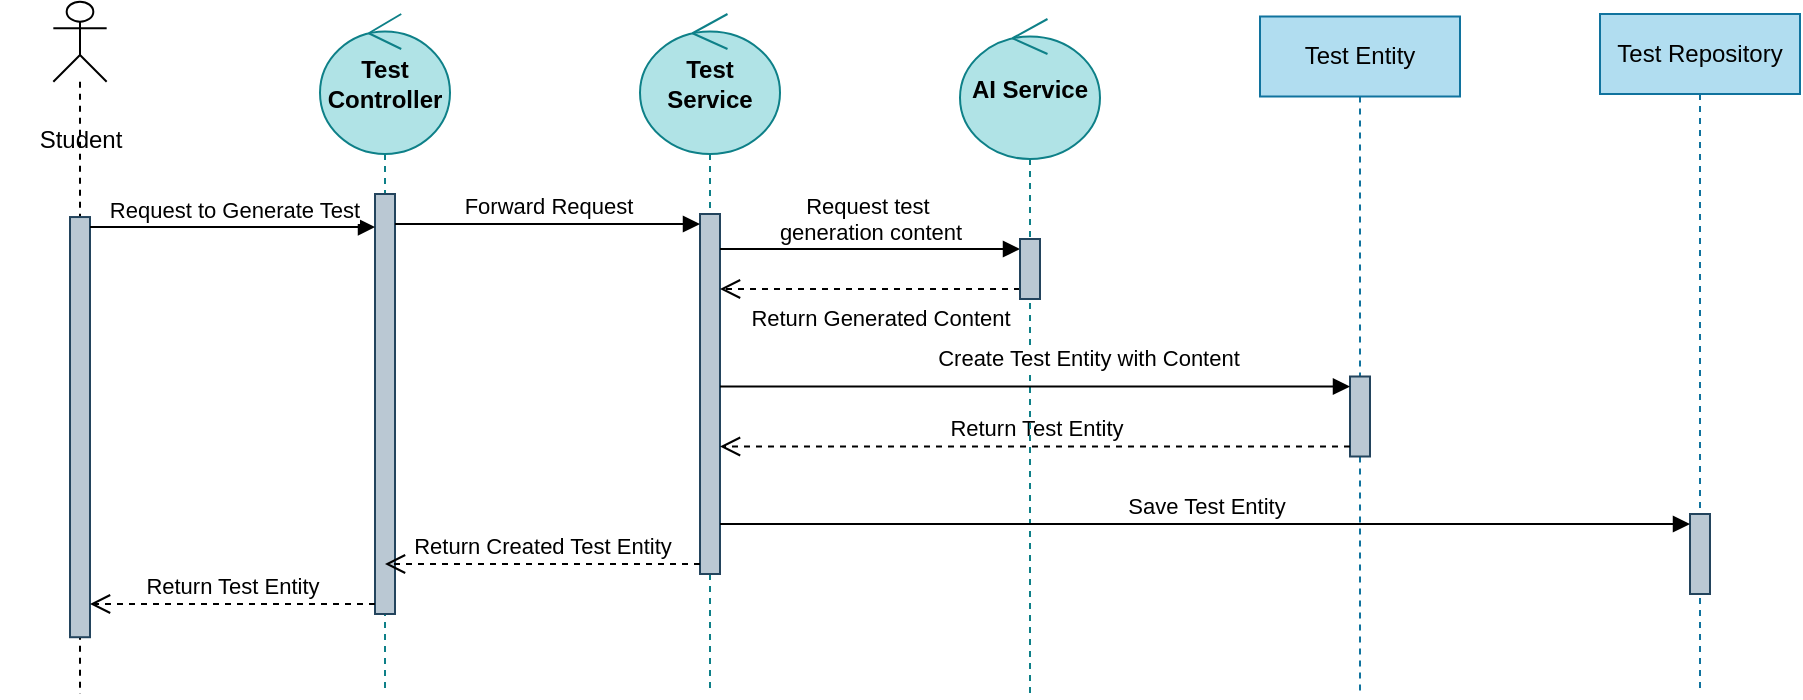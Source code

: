<mxfile version="24.7.17">
  <diagram name="Page-1" id="2YBvvXClWsGukQMizWep">
    <mxGraphModel dx="794" dy="446" grid="1" gridSize="10" guides="1" tooltips="1" connect="1" arrows="1" fold="1" page="1" pageScale="1" pageWidth="850" pageHeight="1100" math="0" shadow="0">
      <root>
        <mxCell id="0" />
        <mxCell id="1" parent="0" />
        <mxCell id="GErdKHh-ykBHz63R_YA1-1" value="" style="group" parent="1" vertex="1" connectable="0">
          <mxGeometry x="70" y="45" width="80" height="335" as="geometry" />
        </mxCell>
        <mxCell id="GErdKHh-ykBHz63R_YA1-2" value="" style="shape=umlLifeline;perimeter=lifelinePerimeter;whiteSpace=wrap;html=1;container=1;dropTarget=0;collapsible=0;recursiveResize=0;outlineConnect=0;portConstraint=eastwest;newEdgeStyle={&quot;curved&quot;:0,&quot;rounded&quot;:0};participant=umlActor;" parent="GErdKHh-ykBHz63R_YA1-1" vertex="1">
          <mxGeometry x="26.667" y="-11.167" width="26.667" height="346.167" as="geometry" />
        </mxCell>
        <mxCell id="GErdKHh-ykBHz63R_YA1-3" value="Student" style="text;html=1;align=center;verticalAlign=middle;resizable=0;points=[];autosize=1;strokeColor=none;fillColor=none;" parent="GErdKHh-ykBHz63R_YA1-1" vertex="1">
          <mxGeometry x="10" y="43.222" width="60" height="30" as="geometry" />
        </mxCell>
        <mxCell id="GErdKHh-ykBHz63R_YA1-4" value="" style="html=1;points=[[0,0,0,0,5],[0,1,0,0,-5],[1,0,0,0,5],[1,1,0,0,-5]];perimeter=orthogonalPerimeter;outlineConnect=0;targetShapes=umlLifeline;portConstraint=eastwest;newEdgeStyle={&quot;curved&quot;:0,&quot;rounded&quot;:0};fillColor=#bac8d3;strokeColor=#23445d;" parent="GErdKHh-ykBHz63R_YA1-1" vertex="1">
          <mxGeometry x="35" y="96.525" width="10" height="210.085" as="geometry" />
        </mxCell>
        <mxCell id="GErdKHh-ykBHz63R_YA1-7" value="&lt;b&gt;Test Controller&lt;/b&gt;" style="shape=umlLifeline;perimeter=lifelinePerimeter;whiteSpace=wrap;html=1;container=1;dropTarget=0;collapsible=0;recursiveResize=0;outlineConnect=0;portConstraint=eastwest;newEdgeStyle={&quot;curved&quot;:0,&quot;rounded&quot;:0};participant=umlControl;size=70;fillColor=#b0e3e6;strokeColor=#0e8088;" parent="1" vertex="1">
          <mxGeometry x="230" y="40" width="65" height="340" as="geometry" />
        </mxCell>
        <mxCell id="GErdKHh-ykBHz63R_YA1-8" value="" style="html=1;points=[[0,0,0,0,5],[0,1,0,0,-5],[1,0,0,0,5],[1,1,0,0,-5]];perimeter=orthogonalPerimeter;outlineConnect=0;targetShapes=umlLifeline;portConstraint=eastwest;newEdgeStyle={&quot;curved&quot;:0,&quot;rounded&quot;:0};fillColor=#bac8d3;strokeColor=#23445d;" parent="GErdKHh-ykBHz63R_YA1-7" vertex="1">
          <mxGeometry x="27.5" y="90" width="10" height="210" as="geometry" />
        </mxCell>
        <mxCell id="GErdKHh-ykBHz63R_YA1-9" value="&lt;b&gt;Test Service&lt;/b&gt;" style="shape=umlLifeline;perimeter=lifelinePerimeter;whiteSpace=wrap;html=1;container=1;dropTarget=0;collapsible=0;recursiveResize=0;outlineConnect=0;portConstraint=eastwest;newEdgeStyle={&quot;curved&quot;:0,&quot;rounded&quot;:0};participant=umlControl;size=70;fillColor=#b0e3e6;strokeColor=#0e8088;" parent="1" vertex="1">
          <mxGeometry x="390" y="40" width="70" height="340" as="geometry" />
        </mxCell>
        <mxCell id="GErdKHh-ykBHz63R_YA1-10" value="" style="html=1;points=[[0,0,0,0,5],[0,1,0,0,-5],[1,0,0,0,5],[1,1,0,0,-5]];perimeter=orthogonalPerimeter;outlineConnect=0;targetShapes=umlLifeline;portConstraint=eastwest;newEdgeStyle={&quot;curved&quot;:0,&quot;rounded&quot;:0};fillColor=#bac8d3;strokeColor=#23445d;" parent="GErdKHh-ykBHz63R_YA1-9" vertex="1">
          <mxGeometry x="30" y="100" width="10" height="180" as="geometry" />
        </mxCell>
        <mxCell id="GErdKHh-ykBHz63R_YA1-11" value="Test Entity" style="shape=umlLifeline;perimeter=lifelinePerimeter;whiteSpace=wrap;html=1;container=1;dropTarget=0;collapsible=0;recursiveResize=0;outlineConnect=0;portConstraint=eastwest;newEdgeStyle={&quot;curved&quot;:0,&quot;rounded&quot;:0};fillColor=#b1ddf0;strokeColor=#10739e;" parent="1" vertex="1">
          <mxGeometry x="700" y="41.25" width="100" height="340" as="geometry" />
        </mxCell>
        <mxCell id="GErdKHh-ykBHz63R_YA1-12" value="" style="html=1;points=[[0,0,0,0,5],[0,1,0,0,-5],[1,0,0,0,5],[1,1,0,0,-5]];perimeter=orthogonalPerimeter;outlineConnect=0;targetShapes=umlLifeline;portConstraint=eastwest;newEdgeStyle={&quot;curved&quot;:0,&quot;rounded&quot;:0};fillColor=#bac8d3;strokeColor=#23445d;" parent="GErdKHh-ykBHz63R_YA1-11" vertex="1">
          <mxGeometry x="45" y="180" width="10" height="40" as="geometry" />
        </mxCell>
        <mxCell id="GErdKHh-ykBHz63R_YA1-13" value="Request to Generate Test" style="html=1;verticalAlign=bottom;endArrow=block;curved=0;rounded=0;exitX=1;exitY=0;exitDx=0;exitDy=5;exitPerimeter=0;" parent="1" source="GErdKHh-ykBHz63R_YA1-4" target="GErdKHh-ykBHz63R_YA1-8" edge="1">
          <mxGeometry width="80" relative="1" as="geometry">
            <mxPoint x="115" y="153.5" as="sourcePoint" />
            <mxPoint x="262" y="153.5" as="targetPoint" />
          </mxGeometry>
        </mxCell>
        <mxCell id="GErdKHh-ykBHz63R_YA1-15" value="Request test&amp;nbsp;&lt;div&gt;generation content&lt;/div&gt;" style="html=1;verticalAlign=bottom;endArrow=block;curved=0;rounded=0;entryX=0;entryY=0;entryDx=0;entryDy=5;entryPerimeter=0;" parent="1" source="GErdKHh-ykBHz63R_YA1-10" target="GErdKHh-ykBHz63R_YA1-22" edge="1">
          <mxGeometry width="80" relative="1" as="geometry">
            <mxPoint x="470" y="140" as="sourcePoint" />
            <mxPoint x="420" y="194" as="targetPoint" />
          </mxGeometry>
        </mxCell>
        <mxCell id="GErdKHh-ykBHz63R_YA1-17" value="Return Test Entity" style="html=1;verticalAlign=bottom;endArrow=open;dashed=1;endSize=8;curved=0;rounded=0;exitX=0;exitY=1;exitDx=0;exitDy=-5;exitPerimeter=0;" parent="1" source="GErdKHh-ykBHz63R_YA1-12" target="GErdKHh-ykBHz63R_YA1-10" edge="1">
          <mxGeometry relative="1" as="geometry">
            <mxPoint x="719.5" y="226" as="sourcePoint" />
            <mxPoint x="569.5" y="226" as="targetPoint" />
          </mxGeometry>
        </mxCell>
        <mxCell id="GErdKHh-ykBHz63R_YA1-18" value="Return Generated Content" style="html=1;verticalAlign=bottom;endArrow=open;dashed=1;endSize=8;curved=0;rounded=0;exitX=0;exitY=1;exitDx=0;exitDy=-5;exitPerimeter=0;" parent="1" source="GErdKHh-ykBHz63R_YA1-22" target="GErdKHh-ykBHz63R_YA1-10" edge="1">
          <mxGeometry x="-0.067" y="23" relative="1" as="geometry">
            <mxPoint x="660.5" y="360" as="sourcePoint" />
            <mxPoint x="510" y="360" as="targetPoint" />
            <mxPoint as="offset" />
          </mxGeometry>
        </mxCell>
        <mxCell id="GErdKHh-ykBHz63R_YA1-19" value="Return Created Test Entity" style="html=1;verticalAlign=bottom;endArrow=open;dashed=1;endSize=8;curved=0;rounded=0;exitX=0;exitY=1;exitDx=0;exitDy=-5;exitPerimeter=0;" parent="1" source="GErdKHh-ykBHz63R_YA1-10" target="GErdKHh-ykBHz63R_YA1-7" edge="1">
          <mxGeometry relative="1" as="geometry">
            <mxPoint x="440" y="260" as="sourcePoint" />
            <mxPoint x="280" y="260" as="targetPoint" />
          </mxGeometry>
        </mxCell>
        <mxCell id="GErdKHh-ykBHz63R_YA1-20" value="Return Test Entity" style="html=1;verticalAlign=bottom;endArrow=open;dashed=1;endSize=8;curved=0;rounded=0;exitX=0;exitY=1;exitDx=0;exitDy=-5;exitPerimeter=0;" parent="1" source="GErdKHh-ykBHz63R_YA1-8" target="GErdKHh-ykBHz63R_YA1-4" edge="1">
          <mxGeometry relative="1" as="geometry">
            <mxPoint x="330" y="400" as="sourcePoint" />
            <mxPoint x="180" y="400" as="targetPoint" />
          </mxGeometry>
        </mxCell>
        <mxCell id="GErdKHh-ykBHz63R_YA1-21" value="&lt;b&gt;AI Service&lt;/b&gt;" style="shape=umlLifeline;perimeter=lifelinePerimeter;whiteSpace=wrap;html=1;container=1;dropTarget=0;collapsible=0;recursiveResize=0;outlineConnect=0;portConstraint=eastwest;newEdgeStyle={&quot;curved&quot;:0,&quot;rounded&quot;:0};participant=umlControl;size=70;fillColor=#b0e3e6;strokeColor=#0e8088;" parent="1" vertex="1">
          <mxGeometry x="550" y="42.5" width="70" height="337.5" as="geometry" />
        </mxCell>
        <mxCell id="GErdKHh-ykBHz63R_YA1-22" value="" style="html=1;points=[[0,0,0,0,5],[0,1,0,0,-5],[1,0,0,0,5],[1,1,0,0,-5]];perimeter=orthogonalPerimeter;outlineConnect=0;targetShapes=umlLifeline;portConstraint=eastwest;newEdgeStyle={&quot;curved&quot;:0,&quot;rounded&quot;:0};fillColor=#bac8d3;strokeColor=#23445d;" parent="GErdKHh-ykBHz63R_YA1-21" vertex="1">
          <mxGeometry x="30" y="110" width="10" height="30" as="geometry" />
        </mxCell>
        <mxCell id="GErdKHh-ykBHz63R_YA1-23" value="Forward Request" style="html=1;verticalAlign=bottom;endArrow=block;curved=0;rounded=0;entryX=0;entryY=0;entryDx=0;entryDy=5;entryPerimeter=0;" parent="1" source="GErdKHh-ykBHz63R_YA1-8" target="GErdKHh-ykBHz63R_YA1-10" edge="1">
          <mxGeometry width="80" relative="1" as="geometry">
            <mxPoint x="290" y="200" as="sourcePoint" />
            <mxPoint x="370" y="200" as="targetPoint" />
          </mxGeometry>
        </mxCell>
        <mxCell id="GErdKHh-ykBHz63R_YA1-16" value="Create Test Entity with Content" style="html=1;verticalAlign=bottom;endArrow=block;curved=0;rounded=0;entryX=0;entryY=0;entryDx=0;entryDy=5;entryPerimeter=0;" parent="1" source="GErdKHh-ykBHz63R_YA1-10" target="GErdKHh-ykBHz63R_YA1-12" edge="1">
          <mxGeometry x="0.169" y="5" width="80" relative="1" as="geometry">
            <mxPoint x="470" y="210" as="sourcePoint" />
            <mxPoint x="690" y="160" as="targetPoint" />
            <Array as="points" />
            <mxPoint as="offset" />
          </mxGeometry>
        </mxCell>
        <mxCell id="GErdKHh-ykBHz63R_YA1-24" value="Test Repository" style="shape=umlLifeline;perimeter=lifelinePerimeter;whiteSpace=wrap;html=1;container=1;dropTarget=0;collapsible=0;recursiveResize=0;outlineConnect=0;portConstraint=eastwest;newEdgeStyle={&quot;curved&quot;:0,&quot;rounded&quot;:0};fillColor=#b1ddf0;strokeColor=#10739e;" parent="1" vertex="1">
          <mxGeometry x="870" y="40" width="100" height="340" as="geometry" />
        </mxCell>
        <mxCell id="GErdKHh-ykBHz63R_YA1-25" value="" style="html=1;points=[[0,0,0,0,5],[0,1,0,0,-5],[1,0,0,0,5],[1,1,0,0,-5]];perimeter=orthogonalPerimeter;outlineConnect=0;targetShapes=umlLifeline;portConstraint=eastwest;newEdgeStyle={&quot;curved&quot;:0,&quot;rounded&quot;:0};fillColor=#bac8d3;strokeColor=#23445d;" parent="GErdKHh-ykBHz63R_YA1-24" vertex="1">
          <mxGeometry x="45" y="250" width="10" height="40" as="geometry" />
        </mxCell>
        <mxCell id="GErdKHh-ykBHz63R_YA1-26" value="Save Test Entity" style="html=1;verticalAlign=bottom;endArrow=block;curved=0;rounded=0;entryX=0;entryY=0;entryDx=0;entryDy=5;entryPerimeter=0;" parent="1" source="GErdKHh-ykBHz63R_YA1-10" target="GErdKHh-ykBHz63R_YA1-25" edge="1">
          <mxGeometry width="80" relative="1" as="geometry">
            <mxPoint x="630" y="320" as="sourcePoint" />
            <mxPoint x="710" y="320" as="targetPoint" />
          </mxGeometry>
        </mxCell>
      </root>
    </mxGraphModel>
  </diagram>
</mxfile>
